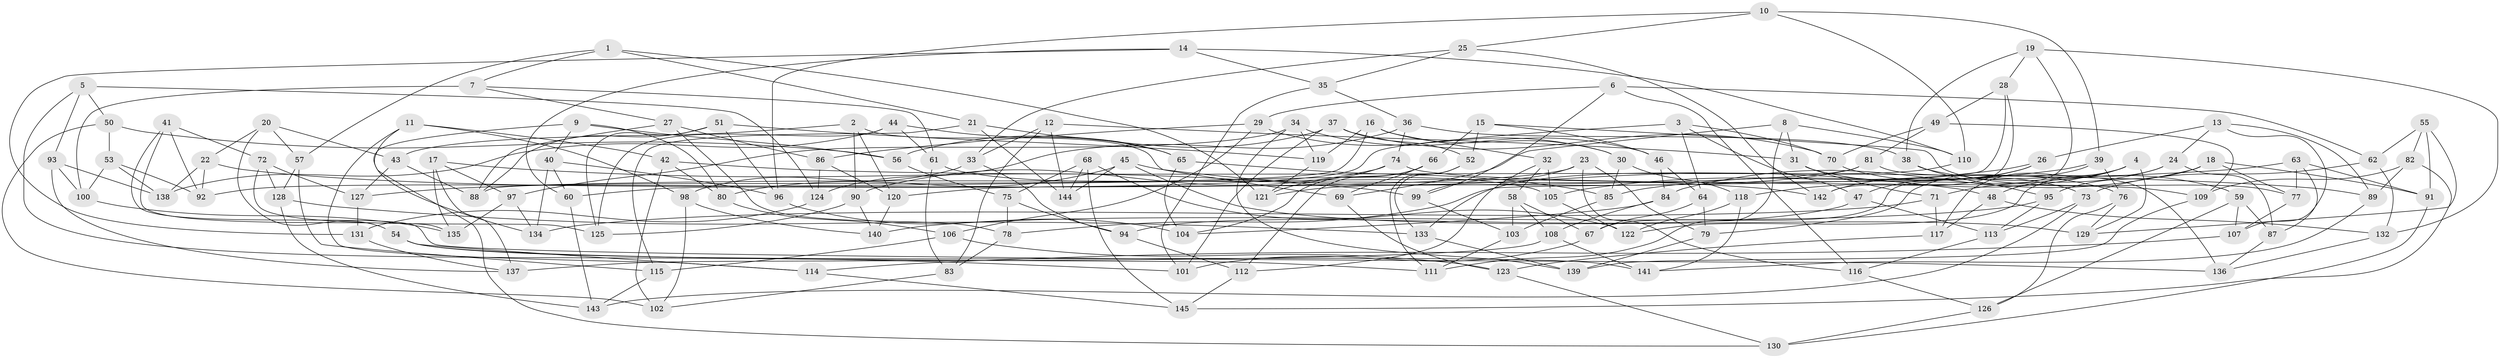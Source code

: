 // Generated by graph-tools (version 1.1) at 2025/58/03/09/25 04:58:11]
// undirected, 145 vertices, 290 edges
graph export_dot {
graph [start="1"]
  node [color=gray90,style=filled];
  1;
  2;
  3;
  4;
  5;
  6;
  7;
  8;
  9;
  10;
  11;
  12;
  13;
  14;
  15;
  16;
  17;
  18;
  19;
  20;
  21;
  22;
  23;
  24;
  25;
  26;
  27;
  28;
  29;
  30;
  31;
  32;
  33;
  34;
  35;
  36;
  37;
  38;
  39;
  40;
  41;
  42;
  43;
  44;
  45;
  46;
  47;
  48;
  49;
  50;
  51;
  52;
  53;
  54;
  55;
  56;
  57;
  58;
  59;
  60;
  61;
  62;
  63;
  64;
  65;
  66;
  67;
  68;
  69;
  70;
  71;
  72;
  73;
  74;
  75;
  76;
  77;
  78;
  79;
  80;
  81;
  82;
  83;
  84;
  85;
  86;
  87;
  88;
  89;
  90;
  91;
  92;
  93;
  94;
  95;
  96;
  97;
  98;
  99;
  100;
  101;
  102;
  103;
  104;
  105;
  106;
  107;
  108;
  109;
  110;
  111;
  112;
  113;
  114;
  115;
  116;
  117;
  118;
  119;
  120;
  121;
  122;
  123;
  124;
  125;
  126;
  127;
  128;
  129;
  130;
  131;
  132;
  133;
  134;
  135;
  136;
  137;
  138;
  139;
  140;
  141;
  142;
  143;
  144;
  145;
  1 -- 21;
  1 -- 57;
  1 -- 7;
  1 -- 121;
  2 -- 90;
  2 -- 120;
  2 -- 69;
  2 -- 43;
  3 -- 64;
  3 -- 60;
  3 -- 70;
  3 -- 47;
  4 -- 117;
  4 -- 118;
  4 -- 129;
  4 -- 48;
  5 -- 93;
  5 -- 124;
  5 -- 101;
  5 -- 50;
  6 -- 99;
  6 -- 29;
  6 -- 62;
  6 -- 116;
  7 -- 61;
  7 -- 27;
  7 -- 100;
  8 -- 110;
  8 -- 31;
  8 -- 69;
  8 -- 111;
  9 -- 130;
  9 -- 56;
  9 -- 80;
  9 -- 40;
  10 -- 25;
  10 -- 39;
  10 -- 110;
  10 -- 96;
  11 -- 42;
  11 -- 98;
  11 -- 114;
  11 -- 134;
  12 -- 31;
  12 -- 83;
  12 -- 144;
  12 -- 33;
  13 -- 24;
  13 -- 89;
  13 -- 26;
  13 -- 107;
  14 -- 35;
  14 -- 131;
  14 -- 60;
  14 -- 110;
  15 -- 77;
  15 -- 46;
  15 -- 66;
  15 -- 52;
  16 -- 32;
  16 -- 119;
  16 -- 88;
  16 -- 30;
  17 -- 99;
  17 -- 97;
  17 -- 137;
  17 -- 135;
  18 -- 84;
  18 -- 77;
  18 -- 91;
  18 -- 95;
  19 -- 38;
  19 -- 67;
  19 -- 132;
  19 -- 28;
  20 -- 22;
  20 -- 57;
  20 -- 43;
  20 -- 54;
  21 -- 115;
  21 -- 65;
  21 -- 144;
  22 -- 142;
  22 -- 138;
  22 -- 92;
  23 -- 116;
  23 -- 92;
  23 -- 79;
  23 -- 99;
  24 -- 87;
  24 -- 122;
  24 -- 71;
  25 -- 142;
  25 -- 33;
  25 -- 35;
  26 -- 105;
  26 -- 47;
  26 -- 142;
  27 -- 78;
  27 -- 86;
  27 -- 88;
  28 -- 78;
  28 -- 142;
  28 -- 49;
  29 -- 30;
  29 -- 106;
  29 -- 86;
  30 -- 85;
  30 -- 118;
  31 -- 71;
  31 -- 76;
  32 -- 58;
  32 -- 112;
  32 -- 105;
  33 -- 94;
  33 -- 98;
  34 -- 46;
  34 -- 139;
  34 -- 119;
  34 -- 97;
  35 -- 36;
  35 -- 101;
  36 -- 124;
  36 -- 74;
  36 -- 38;
  37 -- 70;
  37 -- 56;
  37 -- 101;
  37 -- 52;
  38 -- 95;
  38 -- 59;
  39 -- 79;
  39 -- 76;
  39 -- 85;
  40 -- 134;
  40 -- 96;
  40 -- 60;
  41 -- 92;
  41 -- 136;
  41 -- 135;
  41 -- 72;
  42 -- 80;
  42 -- 89;
  42 -- 102;
  43 -- 127;
  43 -- 88;
  44 -- 61;
  44 -- 138;
  44 -- 125;
  44 -- 65;
  45 -- 80;
  45 -- 48;
  45 -- 144;
  45 -- 129;
  46 -- 64;
  46 -- 84;
  47 -- 94;
  47 -- 113;
  48 -- 117;
  48 -- 132;
  49 -- 109;
  49 -- 81;
  49 -- 70;
  50 -- 56;
  50 -- 53;
  50 -- 102;
  51 -- 88;
  51 -- 125;
  51 -- 96;
  51 -- 119;
  52 -- 111;
  52 -- 133;
  53 -- 100;
  53 -- 92;
  53 -- 138;
  54 -- 114;
  54 -- 111;
  54 -- 141;
  55 -- 62;
  55 -- 91;
  55 -- 129;
  55 -- 82;
  56 -- 75;
  57 -- 128;
  57 -- 115;
  58 -- 67;
  58 -- 103;
  58 -- 108;
  59 -- 107;
  59 -- 126;
  59 -- 87;
  60 -- 143;
  61 -- 105;
  61 -- 83;
  62 -- 132;
  62 -- 73;
  63 -- 77;
  63 -- 91;
  63 -- 127;
  63 -- 87;
  64 -- 67;
  64 -- 79;
  65 -- 104;
  65 -- 85;
  66 -- 69;
  66 -- 112;
  66 -- 104;
  67 -- 101;
  68 -- 145;
  68 -- 75;
  68 -- 144;
  68 -- 122;
  69 -- 123;
  70 -- 73;
  71 -- 134;
  71 -- 117;
  72 -- 125;
  72 -- 128;
  72 -- 127;
  73 -- 143;
  73 -- 113;
  74 -- 90;
  74 -- 121;
  74 -- 109;
  75 -- 78;
  75 -- 94;
  76 -- 126;
  76 -- 129;
  77 -- 107;
  78 -- 83;
  79 -- 139;
  80 -- 106;
  81 -- 120;
  81 -- 136;
  81 -- 121;
  82 -- 145;
  82 -- 109;
  82 -- 89;
  83 -- 102;
  84 -- 104;
  84 -- 108;
  85 -- 103;
  86 -- 120;
  86 -- 124;
  87 -- 136;
  89 -- 141;
  90 -- 125;
  90 -- 140;
  91 -- 130;
  93 -- 100;
  93 -- 137;
  93 -- 138;
  94 -- 112;
  95 -- 113;
  95 -- 140;
  96 -- 104;
  97 -- 134;
  97 -- 135;
  98 -- 102;
  98 -- 140;
  99 -- 103;
  100 -- 135;
  103 -- 111;
  105 -- 122;
  106 -- 123;
  106 -- 115;
  107 -- 114;
  108 -- 141;
  108 -- 137;
  109 -- 139;
  110 -- 133;
  112 -- 145;
  113 -- 116;
  114 -- 145;
  115 -- 143;
  116 -- 126;
  117 -- 123;
  118 -- 141;
  118 -- 122;
  119 -- 121;
  120 -- 140;
  123 -- 130;
  124 -- 131;
  126 -- 130;
  127 -- 131;
  128 -- 133;
  128 -- 143;
  131 -- 137;
  132 -- 136;
  133 -- 139;
}
